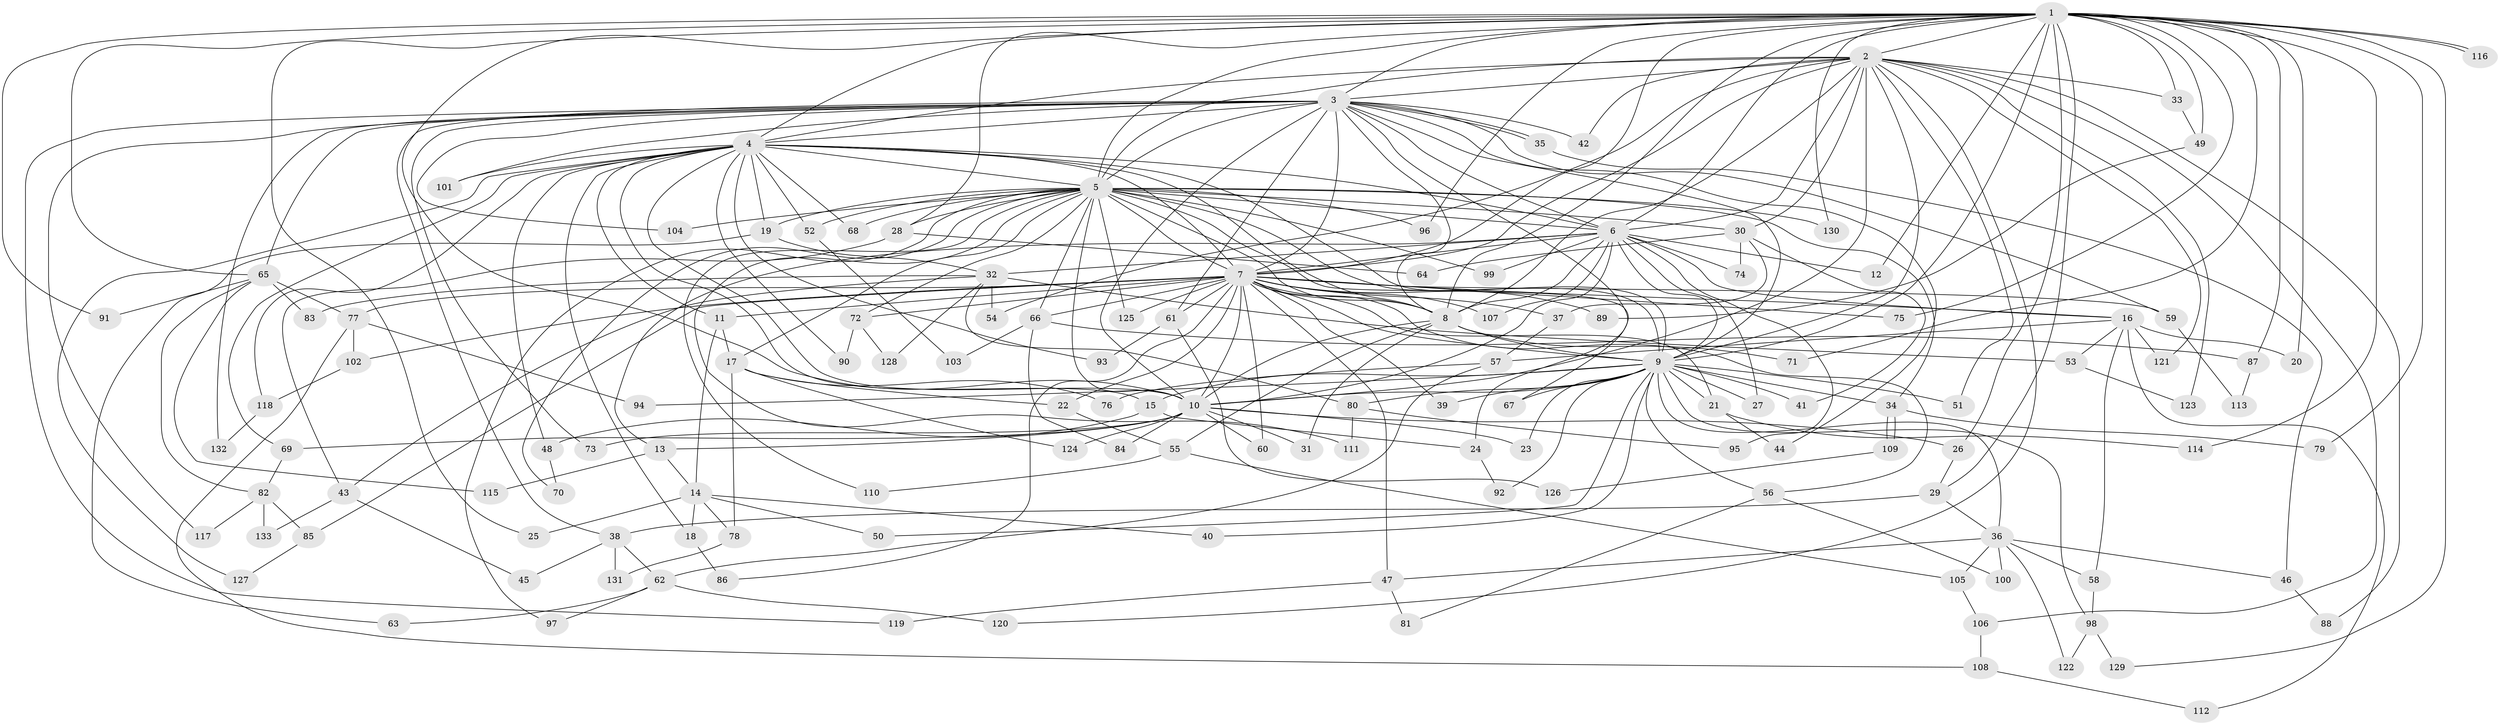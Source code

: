 // coarse degree distribution, {29: 0.021505376344086023, 19: 0.010752688172043012, 24: 0.010752688172043012, 22: 0.010752688172043012, 27: 0.010752688172043012, 18: 0.021505376344086023, 12: 0.010752688172043012, 26: 0.010752688172043012, 4: 0.11827956989247312, 2: 0.4731182795698925, 7: 0.043010752688172046, 10: 0.021505376344086023, 3: 0.16129032258064516, 11: 0.010752688172043012, 6: 0.03225806451612903, 5: 0.021505376344086023, 8: 0.010752688172043012}
// Generated by graph-tools (version 1.1) at 2025/17/03/04/25 18:17:23]
// undirected, 133 vertices, 291 edges
graph export_dot {
graph [start="1"]
  node [color=gray90,style=filled];
  1;
  2;
  3;
  4;
  5;
  6;
  7;
  8;
  9;
  10;
  11;
  12;
  13;
  14;
  15;
  16;
  17;
  18;
  19;
  20;
  21;
  22;
  23;
  24;
  25;
  26;
  27;
  28;
  29;
  30;
  31;
  32;
  33;
  34;
  35;
  36;
  37;
  38;
  39;
  40;
  41;
  42;
  43;
  44;
  45;
  46;
  47;
  48;
  49;
  50;
  51;
  52;
  53;
  54;
  55;
  56;
  57;
  58;
  59;
  60;
  61;
  62;
  63;
  64;
  65;
  66;
  67;
  68;
  69;
  70;
  71;
  72;
  73;
  74;
  75;
  76;
  77;
  78;
  79;
  80;
  81;
  82;
  83;
  84;
  85;
  86;
  87;
  88;
  89;
  90;
  91;
  92;
  93;
  94;
  95;
  96;
  97;
  98;
  99;
  100;
  101;
  102;
  103;
  104;
  105;
  106;
  107;
  108;
  109;
  110;
  111;
  112;
  113;
  114;
  115;
  116;
  117;
  118;
  119;
  120;
  121;
  122;
  123;
  124;
  125;
  126;
  127;
  128;
  129;
  130;
  131;
  132;
  133;
  1 -- 2;
  1 -- 3;
  1 -- 4;
  1 -- 5;
  1 -- 6;
  1 -- 7;
  1 -- 8;
  1 -- 9;
  1 -- 10;
  1 -- 12;
  1 -- 20;
  1 -- 25;
  1 -- 26;
  1 -- 28;
  1 -- 29;
  1 -- 33;
  1 -- 49;
  1 -- 65;
  1 -- 71;
  1 -- 75;
  1 -- 79;
  1 -- 87;
  1 -- 91;
  1 -- 96;
  1 -- 114;
  1 -- 116;
  1 -- 116;
  1 -- 129;
  1 -- 130;
  2 -- 3;
  2 -- 4;
  2 -- 5;
  2 -- 6;
  2 -- 7;
  2 -- 8;
  2 -- 9;
  2 -- 10;
  2 -- 30;
  2 -- 33;
  2 -- 42;
  2 -- 51;
  2 -- 54;
  2 -- 88;
  2 -- 106;
  2 -- 120;
  2 -- 121;
  2 -- 123;
  3 -- 4;
  3 -- 5;
  3 -- 6;
  3 -- 7;
  3 -- 8;
  3 -- 9;
  3 -- 10;
  3 -- 24;
  3 -- 35;
  3 -- 35;
  3 -- 38;
  3 -- 42;
  3 -- 44;
  3 -- 59;
  3 -- 61;
  3 -- 65;
  3 -- 73;
  3 -- 101;
  3 -- 104;
  3 -- 117;
  3 -- 119;
  3 -- 132;
  4 -- 5;
  4 -- 6;
  4 -- 7;
  4 -- 8;
  4 -- 9;
  4 -- 10;
  4 -- 11;
  4 -- 15;
  4 -- 18;
  4 -- 19;
  4 -- 48;
  4 -- 52;
  4 -- 68;
  4 -- 69;
  4 -- 90;
  4 -- 93;
  4 -- 101;
  4 -- 118;
  4 -- 127;
  5 -- 6;
  5 -- 7;
  5 -- 8;
  5 -- 9;
  5 -- 10;
  5 -- 17;
  5 -- 19;
  5 -- 28;
  5 -- 30;
  5 -- 34;
  5 -- 52;
  5 -- 66;
  5 -- 67;
  5 -- 68;
  5 -- 70;
  5 -- 72;
  5 -- 96;
  5 -- 97;
  5 -- 99;
  5 -- 104;
  5 -- 110;
  5 -- 111;
  5 -- 125;
  5 -- 130;
  6 -- 7;
  6 -- 8;
  6 -- 9;
  6 -- 10;
  6 -- 12;
  6 -- 13;
  6 -- 16;
  6 -- 27;
  6 -- 32;
  6 -- 74;
  6 -- 95;
  6 -- 99;
  6 -- 107;
  7 -- 8;
  7 -- 9;
  7 -- 10;
  7 -- 11;
  7 -- 16;
  7 -- 21;
  7 -- 22;
  7 -- 37;
  7 -- 39;
  7 -- 47;
  7 -- 56;
  7 -- 59;
  7 -- 60;
  7 -- 61;
  7 -- 66;
  7 -- 72;
  7 -- 75;
  7 -- 77;
  7 -- 85;
  7 -- 86;
  7 -- 89;
  7 -- 102;
  7 -- 107;
  7 -- 125;
  8 -- 9;
  8 -- 10;
  8 -- 31;
  8 -- 55;
  8 -- 71;
  9 -- 10;
  9 -- 15;
  9 -- 21;
  9 -- 23;
  9 -- 27;
  9 -- 34;
  9 -- 36;
  9 -- 39;
  9 -- 40;
  9 -- 41;
  9 -- 50;
  9 -- 51;
  9 -- 56;
  9 -- 67;
  9 -- 80;
  9 -- 92;
  9 -- 94;
  9 -- 98;
  10 -- 13;
  10 -- 23;
  10 -- 26;
  10 -- 31;
  10 -- 60;
  10 -- 69;
  10 -- 73;
  10 -- 84;
  10 -- 124;
  11 -- 14;
  11 -- 17;
  13 -- 14;
  13 -- 115;
  14 -- 18;
  14 -- 25;
  14 -- 40;
  14 -- 50;
  14 -- 78;
  15 -- 24;
  15 -- 48;
  16 -- 20;
  16 -- 53;
  16 -- 57;
  16 -- 58;
  16 -- 112;
  16 -- 121;
  17 -- 22;
  17 -- 76;
  17 -- 78;
  17 -- 124;
  18 -- 86;
  19 -- 32;
  19 -- 63;
  21 -- 44;
  21 -- 114;
  22 -- 55;
  24 -- 92;
  26 -- 29;
  28 -- 43;
  28 -- 64;
  29 -- 36;
  29 -- 38;
  30 -- 37;
  30 -- 41;
  30 -- 64;
  30 -- 74;
  32 -- 43;
  32 -- 53;
  32 -- 54;
  32 -- 80;
  32 -- 83;
  32 -- 128;
  33 -- 49;
  34 -- 79;
  34 -- 109;
  34 -- 109;
  35 -- 46;
  36 -- 46;
  36 -- 47;
  36 -- 58;
  36 -- 100;
  36 -- 105;
  36 -- 122;
  37 -- 57;
  38 -- 45;
  38 -- 62;
  38 -- 131;
  43 -- 45;
  43 -- 133;
  46 -- 88;
  47 -- 81;
  47 -- 119;
  48 -- 70;
  49 -- 89;
  52 -- 103;
  53 -- 123;
  55 -- 105;
  55 -- 110;
  56 -- 81;
  56 -- 100;
  57 -- 62;
  57 -- 76;
  58 -- 98;
  59 -- 113;
  61 -- 93;
  61 -- 126;
  62 -- 63;
  62 -- 97;
  62 -- 120;
  65 -- 77;
  65 -- 82;
  65 -- 83;
  65 -- 91;
  65 -- 115;
  66 -- 84;
  66 -- 87;
  66 -- 103;
  69 -- 82;
  72 -- 90;
  72 -- 128;
  77 -- 94;
  77 -- 102;
  77 -- 108;
  78 -- 131;
  80 -- 95;
  80 -- 111;
  82 -- 85;
  82 -- 117;
  82 -- 133;
  85 -- 127;
  87 -- 113;
  98 -- 122;
  98 -- 129;
  102 -- 118;
  105 -- 106;
  106 -- 108;
  108 -- 112;
  109 -- 126;
  118 -- 132;
}
